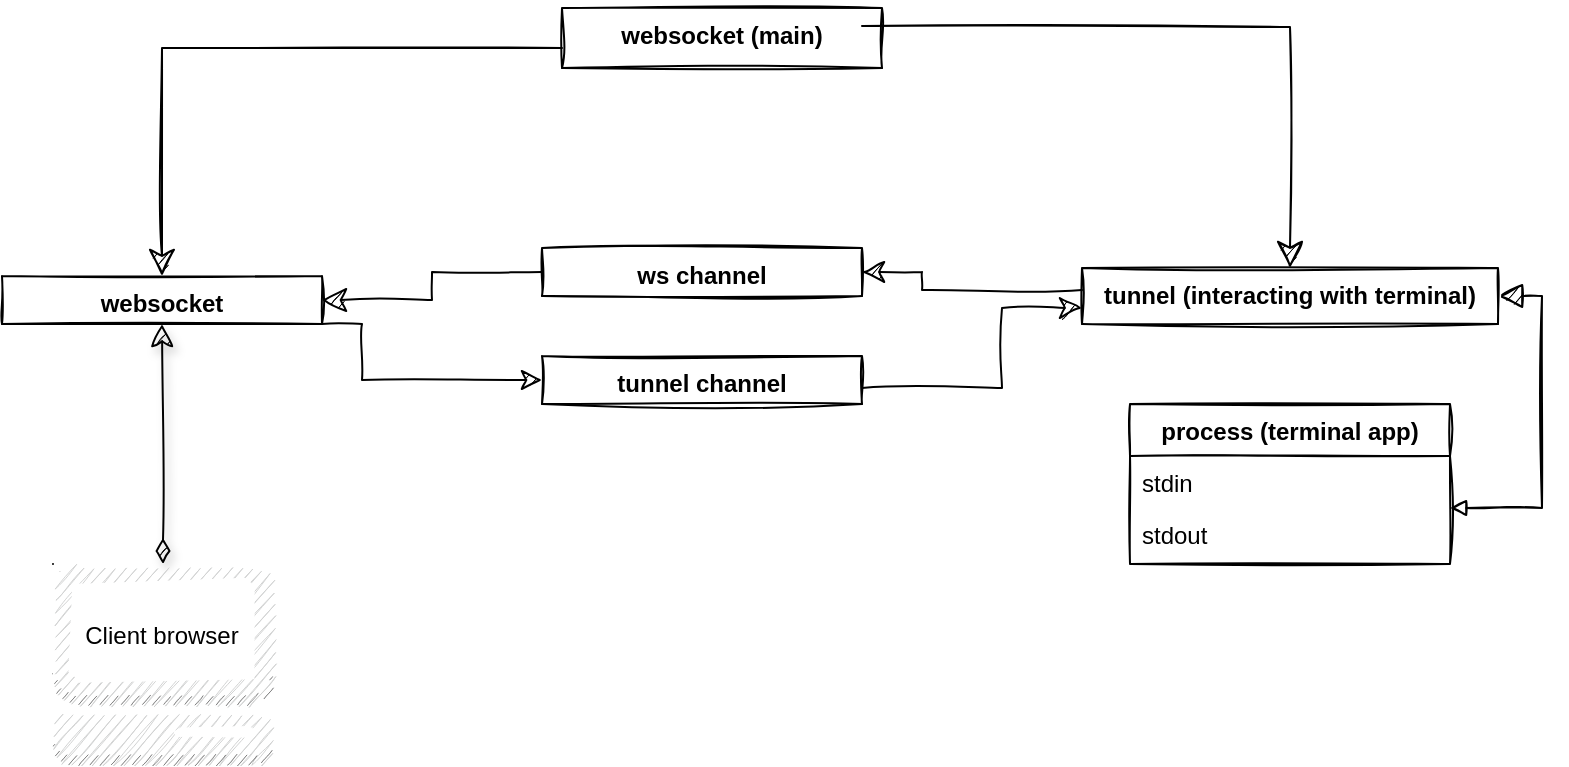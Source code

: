 <mxfile version="14.4.4" type="device"><diagram id="C5RBs43oDa-KdzZeNtuy" name="Page-1"><mxGraphModel dx="868" dy="491" grid="1" gridSize="10" guides="1" tooltips="1" connect="1" arrows="1" fold="1" page="1" pageScale="1" pageWidth="827" pageHeight="1169" math="0" shadow="0"><root><mxCell id="WIyWlLk6GJQsqaUBKTNV-0"/><mxCell id="WIyWlLk6GJQsqaUBKTNV-1" parent="WIyWlLk6GJQsqaUBKTNV-0"/><mxCell id="cRPkp6OQNeo09NE79L-d-18" style="edgeStyle=orthogonalEdgeStyle;rounded=0;sketch=1;disableMultiStroke=1;orthogonalLoop=1;jettySize=auto;html=1;endFill=1;endSize=8;exitX=1;exitY=1;exitDx=0;exitDy=0;entryX=0;entryY=0.5;entryDx=0;entryDy=0;" edge="1" parent="WIyWlLk6GJQsqaUBKTNV-1" source="zkfFHV4jXpPFQw0GAbJ--0" target="cRPkp6OQNeo09NE79L-d-16"><mxGeometry relative="1" as="geometry"><mxPoint x="260" y="242" as="targetPoint"/><Array as="points"><mxPoint x="210" y="208"/><mxPoint x="210" y="236"/></Array></mxGeometry></mxCell><mxCell id="zkfFHV4jXpPFQw0GAbJ--0" value="websocket " style="swimlane;fontStyle=1;align=center;verticalAlign=top;childLayout=stackLayout;horizontal=1;startSize=26;horizontalStack=0;resizeParent=1;resizeLast=0;collapsible=1;marginBottom=0;rounded=0;shadow=0;strokeWidth=1;sketch=1;" parent="WIyWlLk6GJQsqaUBKTNV-1" vertex="1"><mxGeometry x="30" y="184" width="160" height="24" as="geometry"><mxRectangle x="230" y="140" width="160" height="26" as="alternateBounds"/></mxGeometry></mxCell><mxCell id="zkfFHV4jXpPFQw0GAbJ--6" value="process (terminal app)" style="swimlane;fontStyle=1;align=center;verticalAlign=top;childLayout=stackLayout;horizontal=1;startSize=26;horizontalStack=0;resizeParent=1;resizeLast=0;collapsible=1;marginBottom=0;rounded=0;shadow=0;strokeWidth=1;sketch=1;" parent="WIyWlLk6GJQsqaUBKTNV-1" vertex="1"><mxGeometry x="594" y="248" width="160" height="80" as="geometry"><mxRectangle x="130" y="380" width="160" height="26" as="alternateBounds"/></mxGeometry></mxCell><mxCell id="zkfFHV4jXpPFQw0GAbJ--7" value="stdin" style="text;align=left;verticalAlign=top;spacingLeft=4;spacingRight=4;overflow=hidden;rotatable=0;points=[[0,0.5],[1,0.5]];portConstraint=eastwest;sketch=1;" parent="zkfFHV4jXpPFQw0GAbJ--6" vertex="1"><mxGeometry y="26" width="160" height="26" as="geometry"/></mxCell><mxCell id="zkfFHV4jXpPFQw0GAbJ--8" value="stdout" style="text;align=left;verticalAlign=top;spacingLeft=4;spacingRight=4;overflow=hidden;rotatable=0;points=[[0,0.5],[1,0.5]];portConstraint=eastwest;rounded=0;shadow=0;html=0;sketch=1;" parent="zkfFHV4jXpPFQw0GAbJ--6" vertex="1"><mxGeometry y="52" width="160" height="26" as="geometry"/></mxCell><mxCell id="zkfFHV4jXpPFQw0GAbJ--12" value="" style="endArrow=block;endSize=10;endFill=1;shadow=0;strokeWidth=1;rounded=0;edgeStyle=elbowEdgeStyle;elbow=vertical;noJump=0;orthogonalLoop=0;flowAnimation=1;backgroundOutline=0;sketch=1;jumpStyle=none;startArrow=block;startFill=0;" parent="WIyWlLk6GJQsqaUBKTNV-1" source="zkfFHV4jXpPFQw0GAbJ--6" target="zkfFHV4jXpPFQw0GAbJ--17" edge="1"><mxGeometry width="160" relative="1" as="geometry"><mxPoint x="200" y="203" as="sourcePoint"/><mxPoint x="778" y="191" as="targetPoint"/><Array as="points"><mxPoint x="800" y="300"/><mxPoint x="490" y="310"/><mxPoint x="410" y="185"/><mxPoint x="440" y="270"/><mxPoint x="410" y="380"/></Array></mxGeometry></mxCell><mxCell id="zkfFHV4jXpPFQw0GAbJ--17" value="tunnel (interacting with terminal)" style="swimlane;fontStyle=1;align=center;verticalAlign=top;childLayout=stackLayout;horizontal=1;startSize=28;horizontalStack=0;resizeParent=1;resizeLast=0;collapsible=1;marginBottom=0;rounded=0;shadow=0;strokeWidth=1;sketch=1;" parent="WIyWlLk6GJQsqaUBKTNV-1" vertex="1"><mxGeometry x="570" y="180" width="208" height="28" as="geometry"><mxRectangle x="560" y="130" width="160" height="26" as="alternateBounds"/></mxGeometry></mxCell><mxCell id="cRPkp6OQNeo09NE79L-d-8" style="edgeStyle=orthogonalEdgeStyle;rounded=0;orthogonalLoop=1;jettySize=auto;html=1;entryX=0.5;entryY=0;entryDx=0;entryDy=0;sketch=1;endSize=11;" edge="1" parent="WIyWlLk6GJQsqaUBKTNV-1" source="cRPkp6OQNeo09NE79L-d-1" target="zkfFHV4jXpPFQw0GAbJ--0"><mxGeometry relative="1" as="geometry"><Array as="points"><mxPoint x="110" y="70"/></Array></mxGeometry></mxCell><mxCell id="cRPkp6OQNeo09NE79L-d-1" value="websocket (main)" style="swimlane;fontStyle=1;align=center;verticalAlign=top;childLayout=stackLayout;horizontal=1;startSize=60;horizontalStack=0;resizeParent=1;resizeLast=0;collapsible=1;marginBottom=0;rounded=0;shadow=0;strokeWidth=1;sketch=1;" vertex="1" parent="WIyWlLk6GJQsqaUBKTNV-1"><mxGeometry x="310" y="50" width="160" height="30" as="geometry"><mxRectangle x="230" y="140" width="160" height="26" as="alternateBounds"/></mxGeometry></mxCell><mxCell id="cRPkp6OQNeo09NE79L-d-9" style="edgeStyle=orthogonalEdgeStyle;rounded=0;orthogonalLoop=1;jettySize=auto;html=1;sketch=1;endSize=11;" edge="1" parent="WIyWlLk6GJQsqaUBKTNV-1" target="zkfFHV4jXpPFQw0GAbJ--17"><mxGeometry relative="1" as="geometry"><mxPoint x="460" y="59" as="sourcePoint"/></mxGeometry></mxCell><mxCell id="cRPkp6OQNeo09NE79L-d-17" style="edgeStyle=orthogonalEdgeStyle;rounded=0;sketch=1;disableMultiStroke=1;orthogonalLoop=1;jettySize=auto;html=1;endFill=1;startArrow=none;startFill=0;jumpSize=6;endSize=10;" edge="1" parent="WIyWlLk6GJQsqaUBKTNV-1" source="cRPkp6OQNeo09NE79L-d-11" target="zkfFHV4jXpPFQw0GAbJ--0"><mxGeometry relative="1" as="geometry"><mxPoint x="190" y="205" as="targetPoint"/></mxGeometry></mxCell><mxCell id="cRPkp6OQNeo09NE79L-d-11" value="ws channel" style="swimlane;fontStyle=1;align=center;verticalAlign=top;childLayout=stackLayout;horizontal=1;startSize=34;horizontalStack=0;resizeParent=1;resizeLast=0;collapsible=1;marginBottom=0;rounded=0;shadow=0;strokeWidth=1;sketch=1;" vertex="1" parent="WIyWlLk6GJQsqaUBKTNV-1"><mxGeometry x="300" y="170" width="160" height="24" as="geometry"><mxRectangle x="230" y="140" width="160" height="26" as="alternateBounds"/></mxGeometry></mxCell><mxCell id="cRPkp6OQNeo09NE79L-d-21" style="edgeStyle=orthogonalEdgeStyle;rounded=0;sketch=1;disableMultiStroke=1;orthogonalLoop=1;jettySize=auto;html=1;endFill=1;endSize=9;" edge="1" parent="WIyWlLk6GJQsqaUBKTNV-1" source="cRPkp6OQNeo09NE79L-d-16"><mxGeometry relative="1" as="geometry"><mxPoint x="570" y="200" as="targetPoint"/><Array as="points"><mxPoint x="530" y="240"/><mxPoint x="530" y="200"/></Array></mxGeometry></mxCell><mxCell id="cRPkp6OQNeo09NE79L-d-16" value="tunnel channel" style="swimlane;fontStyle=1;align=center;verticalAlign=top;childLayout=stackLayout;horizontal=1;startSize=34;horizontalStack=0;resizeParent=1;resizeLast=0;collapsible=1;marginBottom=0;rounded=0;shadow=0;strokeWidth=1;sketch=1;" vertex="1" parent="WIyWlLk6GJQsqaUBKTNV-1"><mxGeometry x="300" y="224" width="160" height="24" as="geometry"><mxRectangle x="230" y="140" width="160" height="26" as="alternateBounds"/></mxGeometry></mxCell><mxCell id="cRPkp6OQNeo09NE79L-d-19" style="edgeStyle=orthogonalEdgeStyle;rounded=0;sketch=1;disableMultiStroke=1;orthogonalLoop=1;jettySize=auto;html=1;endFill=1;exitX=0;exitY=0.5;exitDx=0;exitDy=0;entryX=1;entryY=0.5;entryDx=0;entryDy=0;endSize=9;" edge="1" parent="WIyWlLk6GJQsqaUBKTNV-1" target="cRPkp6OQNeo09NE79L-d-11"><mxGeometry relative="1" as="geometry"><mxPoint x="570" y="191" as="sourcePoint"/><mxPoint x="500" y="191" as="targetPoint"/><Array as="points"><mxPoint x="490" y="191"/><mxPoint x="490" y="182"/></Array></mxGeometry></mxCell><mxCell id="cRPkp6OQNeo09NE79L-d-24" style="edgeStyle=orthogonalEdgeStyle;curved=1;rounded=1;sketch=1;disableMultiStroke=1;jumpStyle=none;jumpSize=6;orthogonalLoop=1;jettySize=auto;html=1;entryX=0.5;entryY=1;entryDx=0;entryDy=0;shadow=1;startArrow=diamondThin;startFill=1;endFill=1;endSize=9;startSize=10;" edge="1" parent="WIyWlLk6GJQsqaUBKTNV-1" source="cRPkp6OQNeo09NE79L-d-23" target="zkfFHV4jXpPFQw0GAbJ--0"><mxGeometry relative="1" as="geometry"/></mxCell><mxCell id="cRPkp6OQNeo09NE79L-d-27" value="" style="group" vertex="1" connectable="0" parent="WIyWlLk6GJQsqaUBKTNV-1"><mxGeometry x="54.5" y="328" width="111" height="100" as="geometry"/></mxCell><mxCell id="cRPkp6OQNeo09NE79L-d-23" value="" style="outlineConnect=0;dashed=0;verticalLabelPosition=bottom;verticalAlign=top;align=center;html=1;shape=mxgraph.aws3.management_console;fillColor=#D2D3D3;gradientColor=none;sketch=1;" vertex="1" parent="cRPkp6OQNeo09NE79L-d-27"><mxGeometry x="1" width="110" height="100" as="geometry"/></mxCell><mxCell id="cRPkp6OQNeo09NE79L-d-26" value="Client browser" style="text;html=1;strokeColor=none;fillColor=none;align=center;verticalAlign=middle;whiteSpace=wrap;rounded=0;sketch=1;" vertex="1" parent="cRPkp6OQNeo09NE79L-d-27"><mxGeometry y="26" width="110" height="20" as="geometry"/></mxCell></root></mxGraphModel></diagram></mxfile>